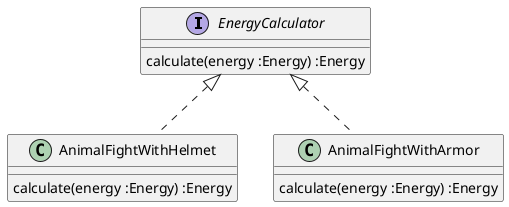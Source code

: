 @startuml
/'
+increaseEnergyByFoodConsumption() :Energy
+increaseEnergyByNoviceRank() :Energy
+increaseEnergyBySemiSeniorRank() :Energy
+increaseEnergyBySeniorRank() :Energy
+spendEnergyForAnimalFightWithoutEquipment() :Energy
+spendEnergyForAnimalFightWithHelmet() :Energy
+spendEnergyForAnimalFightWithArmor() :Energy
+spendEnergyForAnimalFightWithSwordShield() :Energy
+spendEnergyForAnimalFightWithKey() :Energy
'/
interface EnergyCalculator {
    calculate(energy :Energy) :Energy   
}
EnergyCalculator <|.. AnimalFightWithHelmet
class AnimalFightWithHelmet {
    calculate(energy :Energy) :Energy   
}
EnergyCalculator <|.. AnimalFightWithArmor
class AnimalFightWithArmor {
    calculate(energy :Energy) :Energy
}
@enduml